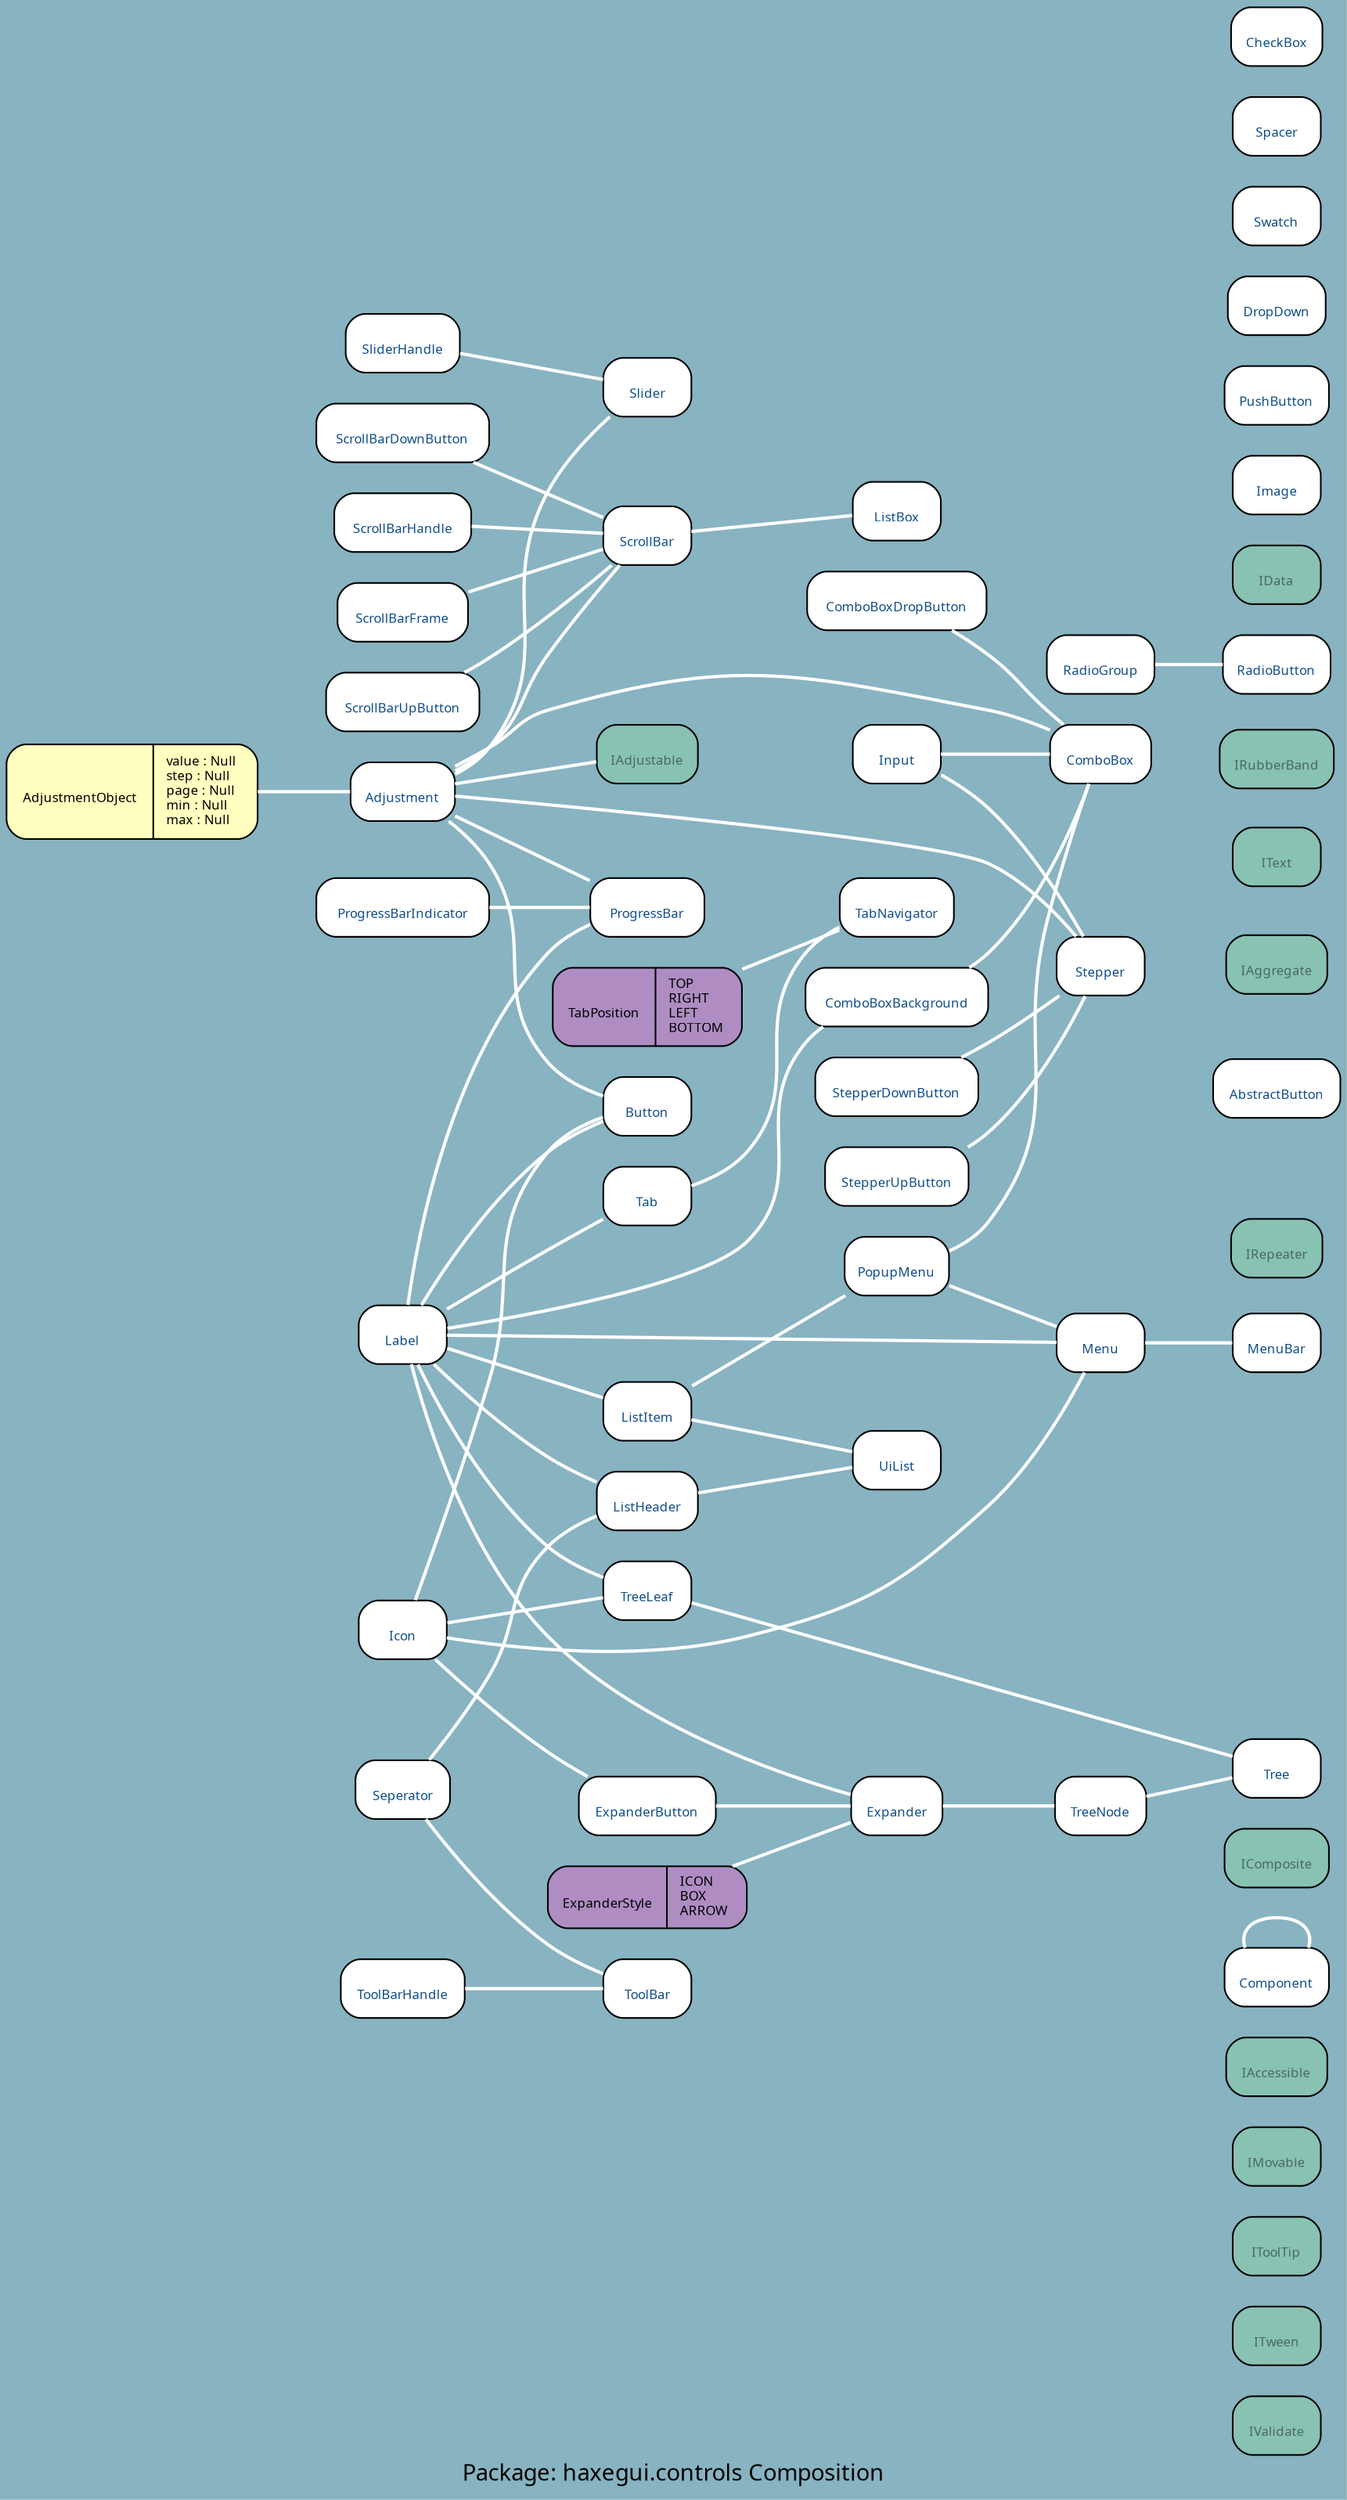 digraph uml {
	graph [label="Package: haxegui.controls Composition", ratio=compress, rankdir=RL, smoothing=avg_dist, overlap=false, fontname="DejaVu Sans Condenesed", fontsize=14, bgcolor="#88B3C1", fontcolor=black];
	node [label="\N", fontname="DejaVu Sans Condenesed", fontsize=8, shape=record, color=black, fontcolor=black];
	edge [fontname="DejaVu Sans Condenesed", fontsize=8, color=black, fontcolor=black];
	graph [lp="411,12",
		bb="0,0,822,1500"];
	"haxegui.controls.IValidate" [label="{\nIValidate}", fontcolor="#496962", style="rounded,filled", fillcolor="#88c2b3", URL="../types/haxegui/controls/IValidate.html", tooltip="\nIValidate", pos="782,43", rects="755,25,809,61", width="0.75", height="0.50"];
	"haxegui.controls.ITween" [label="{\nITween}", fontcolor="#496962", style="rounded,filled", fillcolor="#88c2b3", URL="../types/haxegui/controls/ITween.html", tooltip="\nITween", pos="782,97", rects="755,79,809,115", width="0.75", height="0.50"];
	"haxegui.controls.IToolTip" [label="{\nIToolTip}", fontcolor="#496962", style="rounded,filled", fillcolor="#88c2b3", URL="../types/haxegui/controls/IToolTip.html", tooltip="\nIToolTip", pos="782,151", rects="755,133,809,169", width="0.75", height="0.50"];
	"haxegui.controls.IMovable" [label="{\nIMovable}", fontcolor="#496962", style="rounded,filled", fillcolor="#88c2b3", URL="../types/haxegui/controls/IMovable.html", tooltip="\nIMovable", pos="782,205", rects="755,187,809,223", width="0.75", height="0.50"];
	"haxegui.controls.IAccessible" [label="{\nIAccessible}", fontcolor="#496962", style="rounded,filled", fillcolor="#88c2b3", URL="../types/haxegui/controls/IAccessible.html", tooltip="\nIAccessible", pos="782,259", rects="751,241,814,277", width="0.86", height="0.50"];
	"haxegui.controls.Component" [label="{\nComponent}", fontcolor="#104E8B", style="rounded,filled", fillcolor=white, URL="../types/haxegui/controls/Component.html", tooltip="\nComponent", pos="782,313", rects="750,295,815,331", width="0.89", height="0.50"];
	"haxegui.controls.IComposite" [label="{\nIComposite}", fontcolor="#496962", style="rounded,filled", fillcolor="#88c2b3", URL="../types/haxegui/controls/IComposite.html", tooltip="\nIComposite", pos="782,385", rects="750,367,814,403", width="0.89", height="0.50"];
	"haxegui.controls.ProgressBarIndicator" [label="{\nProgressBarIndicator}", fontcolor="#104E8B", style="rounded,filled", fillcolor=white, URL="../types/haxegui/controls/ProgressBarIndicator.html", tooltip="\nProgressBarIndicator", pos="244,958", rects="191,940,298,976", width="1.47", height="0.50"];
	"haxegui.controls.IAdjustable" [label="{\nIAdjustable}", fontcolor="#496962", style="rounded,filled", fillcolor="#88c2b3", URL="../types/haxegui/controls/IAdjustable.html", tooltip="\nIAdjustable", pos="395,1050", rects="364,1032,427,1068", width="0.86", height="0.50"];
	"haxegui.controls.Adjustment" [label="{\nAdjustment}", fontcolor="#104E8B", style="rounded,filled", fillcolor=white, URL="../types/haxegui/controls/Adjustment.html", tooltip="\nAdjustment", pos="244,1023", rects="212,1005,276,1041", width="0.89", height="0.50"];
	"haxegui.controls.ProgressBar" [label="{\nProgressBar}", fontcolor="#104E8B", style="rounded,filled", fillcolor=white, URL="../types/haxegui/controls/ProgressBar.html", tooltip="\nProgressBar", pos="395,958", rects="360,940,430,976", width="0.97", height="0.50"];
	"haxegui.controls.Label" [label="{\nLabel}", fontcolor="#104E8B", style="rounded,filled", fillcolor=white, URL="../types/haxegui/controls/Label.html", tooltip="\nLabel", pos="244,700", rects="217,682,271,718", width="0.75", height="0.50"];
	"haxegui.controls.IRepeater" [label="{\nIRepeater}", fontcolor="#496962", style="rounded,filled", fillcolor="#88c2b3", URL="../types/haxegui/controls/IRepeater.html", tooltip="\nIRepeater", pos="782,753", rects="754,735,811,771", width="0.78", height="0.50"];
	"haxegui.controls.AbstractButton" [label="{\nAbstractButton}", fontcolor="#104E8B", style="rounded,filled", fillcolor=white, URL="../types/haxegui/controls/AbstractButton.html", tooltip="\nAbstractButton", pos="782,849", rects="743,831,822,867", width="1.08", height="0.50"];
	"haxegui.controls.IAggregate" [label="{\nIAggregate}", fontcolor="#496962", style="rounded,filled", fillcolor="#88c2b3", URL="../types/haxegui/controls/IAggregate.html", tooltip="\nIAggregate", pos="782,924", rects="751,906,813,942", width="0.86", height="0.50"];
	"haxegui.controls.SliderHandle" [label="{\nSliderHandle}", fontcolor="#104E8B", style="rounded,filled", fillcolor=white, URL="../types/haxegui/controls/SliderHandle.html", tooltip="\nSliderHandle", pos="244,1293", rects="209,1275,279,1311", width="0.97", height="0.50"];
	"haxegui.controls.Slider" [label="{\nSlider}", fontcolor="#104E8B", style="rounded,filled", fillcolor=white, URL="../types/haxegui/controls/Slider.html", tooltip="\nSlider", pos="395,1266", rects="368,1248,422,1284", width="0.75", height="0.50"];
	"haxegui.controls.IText" [label="{\nIText}", fontcolor="#496962", style="rounded,filled", fillcolor="#88c2b3", URL="../types/haxegui/controls/IText.html", tooltip="\nIText", pos="782,988", rects="755,970,809,1006", width="0.75", height="0.50"];
	"haxegui.controls.IRubberBand" [label="{\nIRubberBand}", fontcolor="#496962", style="rounded,filled", fillcolor="#88c2b3", URL="../types/haxegui/controls/IRubberBand.html", tooltip="\nIRubberBand", pos="782,1047", rects="747,1029,817,1065", width="0.97", height="0.50"];
	"haxegui.controls.ToolBarHandle" [label="{\nToolBarHandle}", fontcolor="#104E8B", style="rounded,filled", fillcolor=white, URL="../types/haxegui/controls/ToolBarHandle.html", tooltip="\nToolBarHandle", pos="244,306", rects="206,288,283,324", width="1.06", height="0.50"];
	"haxegui.controls.ToolBar" [label="{\nToolBar}", fontcolor="#104E8B", style="rounded,filled", fillcolor=white, URL="../types/haxegui/controls/ToolBar.html", tooltip="\nToolBar", pos="395,306", rects="368,288,422,324", width="0.75", height="0.50"];
	"haxegui.controls.Seperator" [label="{\nSeperator}", fontcolor="#104E8B", style="rounded,filled", fillcolor=white, URL="../types/haxegui/controls/Seperator.html", tooltip="\nSeperator", pos="244,426", rects="215,408,274,444", width="0.81", height="0.50"];
	"haxegui.controls.Input" [label="{\nInput}", fontcolor="#104E8B", style="rounded,filled", fillcolor=white, URL="../types/haxegui/controls/Input.html", tooltip="\nInput", pos="548,1050", rects="521,1032,575,1068", width="0.75", height="0.50"];
	"haxegui.controls.RadioGroup" [label="{\nRadioGroup}", fontcolor="#104E8B", style="rounded,filled", fillcolor=white, URL="../types/haxegui/controls/RadioGroup.html", tooltip="\nRadioGroup", pos="673,1104", rects="640,1086,706,1122", width="0.92", height="0.50"];
	"haxegui.controls.Button" [label="{\nButton}", fontcolor="#104E8B", style="rounded,filled", fillcolor=white, URL="../types/haxegui/controls/Button.html", tooltip="\nButton", pos="395,838", rects="368,820,422,856", width="0.75", height="0.50"];
	"haxegui.controls.Icon" [label="{\nIcon}", fontcolor="#104E8B", style="rounded,filled", fillcolor=white, URL="../types/haxegui/controls/Icon.html", tooltip="\nIcon", pos="244,523", rects="217,505,271,541", width="0.75", height="0.50"];
	"haxegui.controls.RadioButton" [label="{\nRadioButton}", fontcolor="#104E8B", style="rounded,filled", fillcolor=white, URL="../types/haxegui/controls/RadioButton.html", tooltip="\nRadioButton", pos="782,1104", rects="749,1086,816,1122", width="0.92", height="0.50"];
	"haxegui.controls.AdjustmentObject" [label="{\nAdjustmentObject|value : Null\lstep : Null\lpage : Null\lmin : Null\lmax : Null\l}", style="rounded,filled", fillcolor="#ffffbf", pos="77,1023", rects="0,994,91,1052 91,994,154,1052", width="2.14", height="0.81"];
	"haxegui.controls.ScrollBarUpButton" [label="{\nScrollBarUpButton}", fontcolor="#104E8B", style="rounded,filled", fillcolor=white, URL="../types/haxegui/controls/ScrollBarUpButton.html", tooltip="\nScrollBarUpButton", pos="244,1077", rects="197,1059,291,1095", width="1.31", height="0.50"];
	"haxegui.controls.ScrollBarDownButton" [label="{\nScrollBarDownButton}", fontcolor="#104E8B", style="rounded,filled", fillcolor=white, URL="../types/haxegui/controls/ScrollBarDownButton.html", tooltip="\nScrollBarDownButton", pos="244,1239", rects="191,1221,297,1257", width="1.47", height="0.50"];
	"haxegui.controls.ScrollBarHandle" [label="{\nScrollBarHandle}", fontcolor="#104E8B", style="rounded,filled", fillcolor=white, URL="../types/haxegui/controls/ScrollBarHandle.html", tooltip="\nScrollBarHandle", pos="244,1185", rects="202,1167,286,1203", width="1.17", height="0.50"];
	"haxegui.controls.ScrollBarFrame" [label="{\nScrollBarFrame}", fontcolor="#104E8B", style="rounded,filled", fillcolor=white, URL="../types/haxegui/controls/ScrollBarFrame.html", tooltip="\nScrollBarFrame", pos="244,1131", rects="204,1113,285,1149", width="1.11", height="0.50"];
	"haxegui.controls.ScrollBar" [label="{\nScrollBar}", fontcolor="#104E8B", style="rounded,filled", fillcolor=white, URL="../types/haxegui/controls/ScrollBar.html", tooltip="\nScrollBar", pos="395,1164", rects="368,1146,423,1182", width="0.75", height="0.50"];
	"haxegui.controls.Tab" [label="{\nTab}", fontcolor="#104E8B", style="rounded,filled", fillcolor=white, URL="../types/haxegui/controls/Tab.html", tooltip="\nTab", pos="395,784", rects="368,766,422,802", width="0.75", height="0.50"];
	"haxegui.controls.TabPosition" [label="{\nTabPosition|TOP\lRIGHT\lLEFT\lBOTTOM\l}", style="rounded,filled", fillcolor="#af8dc3", pos="395,898", rects="337,874,401,922 401,874,454,922", width="1.61", height="0.67"];
	"haxegui.controls.TabNavigator" [label="{\nTabNavigator}", fontcolor="#104E8B", style="rounded,filled", fillcolor=white, URL="../types/haxegui/controls/TabNavigator.html", tooltip="\nTabNavigator", pos="548,958", rects="513,940,584,976", width="0.97", height="0.50"];
	"haxegui.controls.ExpanderStyle" [label="{\nExpanderStyle|ICON\lBOX\lARROW\l}", style="rounded,filled", fillcolor="#af8dc3", pos="395,361", rects="334,342,411,380 411,342,456,380", width="1.69", height="0.53"];
	"haxegui.controls.ExpanderButton" [label="{\nExpanderButton}", fontcolor="#104E8B", style="rounded,filled", fillcolor=white, URL="../types/haxegui/controls/ExpanderButton.html", tooltip="\nExpanderButton", pos="395,416", rects="353,398,437,434", width="1.17", height="0.50"];
	"haxegui.controls.Expander" [label="{\nExpander}", fontcolor="#104E8B", style="rounded,filled", fillcolor=white, URL="../types/haxegui/controls/Expander.html", tooltip="\nExpander", pos="548,416", rects="520,398,576,434", width="0.78", height="0.50"];
	"haxegui.controls.ListHeader" [label="{\nListHeader}", fontcolor="#104E8B", style="rounded,filled", fillcolor=white, URL="../types/haxegui/controls/ListHeader.html", tooltip="\nListHeader", pos="395,600", rects="364,582,426,618", width="0.86", height="0.50"];
	"haxegui.controls.ListItem" [label="{\nListItem}", fontcolor="#104E8B", style="rounded,filled", fillcolor=white, URL="../types/haxegui/controls/ListItem.html", tooltip="\nListItem", pos="395,654", rects="368,636,422,672", width="0.75", height="0.50"];
	"haxegui.controls.IData" [label="{\nIData}", fontcolor="#496962", style="rounded,filled", fillcolor="#88c2b3", URL="../types/haxegui/controls/IData.html", tooltip="\nIData", pos="782,1158", rects="755,1140,809,1176", width="0.75", height="0.50"];
	"haxegui.controls.UiList" [label="{\nUiList}", fontcolor="#104E8B", style="rounded,filled", fillcolor=white, URL="../types/haxegui/controls/UiList.html", tooltip="\nUiList", pos="548,625", rects="521,607,575,643", width="0.75", height="0.50"];
	"haxegui.controls.ListBox" [label="{\nListBox}", fontcolor="#104E8B", style="rounded,filled", fillcolor=white, URL="../types/haxegui/controls/ListBox.html", tooltip="\nListBox", pos="548,1196", rects="521,1178,575,1214", width="0.75", height="0.50"];
	"haxegui.controls.Image" [label="{\nImage}", fontcolor="#104E8B", style="rounded,filled", fillcolor=white, URL="../types/haxegui/controls/Image.html", tooltip="\nImage", pos="782,1212", rects="755,1194,809,1230", width="0.75", height="0.50"];
	"haxegui.controls.PushButton" [label="{\nPushButton}", fontcolor="#104E8B", style="rounded,filled", fillcolor=white, URL="../types/haxegui/controls/PushButton.html", tooltip="\nPushButton", pos="782,1266", rects="750,1248,815,1284", width="0.89", height="0.50"];
	"haxegui.controls.ComboBoxDropButton" [label="{\nComboBoxDropButton}", fontcolor="#104E8B", style="rounded,filled", fillcolor=white, URL="../types/haxegui/controls/ComboBoxDropButton.html", tooltip="\nComboBoxDropButton", pos="548,1142", rects="493,1124,603,1160", width="1.53", height="0.50"];
	"haxegui.controls.ComboBoxBackground" [label="{\nComboBoxBackground}", fontcolor="#104E8B", style="rounded,filled", fillcolor=white, URL="../types/haxegui/controls/ComboBoxBackground.html", tooltip="\nComboBoxBackground", pos="548,904", rects="492,886,604,922", width="1.56", height="0.50"];
	"haxegui.controls.ComboBox" [label="{\nComboBox}", fontcolor="#104E8B", style="rounded,filled", fillcolor=white, URL="../types/haxegui/controls/ComboBox.html", tooltip="\nComboBox", pos="673,1050", rects="642,1032,704,1068", width="0.86", height="0.50"];
	"haxegui.controls.PopupMenu" [label="{\nPopupMenu}", fontcolor="#104E8B", style="rounded,filled", fillcolor=white, URL="../types/haxegui/controls/PopupMenu.html", tooltip="\nPopupMenu", pos="548,742", rects="516,724,581,760", width="0.89", height="0.50"];
	"haxegui.controls.DropDown" [label="{\nDropDown}", fontcolor="#104E8B", style="rounded,filled", fillcolor=white, URL="../types/haxegui/controls/DropDown.html", tooltip="\nDropDown", pos="782,1320", rects="752,1302,812,1338", width="0.83", height="0.50"];
	"haxegui.controls.StepperUpButton" [label="{\nStepperUpButton}", fontcolor="#104E8B", style="rounded,filled", fillcolor=white, URL="../types/haxegui/controls/StepperUpButton.html", tooltip="\nStepperUpButton", pos="548,796", rects="504,778,593,814", width="1.22", height="0.50"];
	"haxegui.controls.StepperDownButton" [label="{\nStepperDownButton}", fontcolor="#104E8B", style="rounded,filled", fillcolor=white, URL="../types/haxegui/controls/StepperDownButton.html", tooltip="\nStepperDownButton", pos="548,850", rects="498,832,599,868", width="1.39", height="0.50"];
	"haxegui.controls.Stepper" [label="{\nStepper}", fontcolor="#104E8B", style="rounded,filled", fillcolor=white, URL="../types/haxegui/controls/Stepper.html", tooltip="\nStepper", pos="673,923", rects="646,905,700,941", width="0.75", height="0.50"];
	"haxegui.controls.Swatch" [label="{\nSwatch}", fontcolor="#104E8B", style="rounded,filled", fillcolor=white, URL="../types/haxegui/controls/Swatch.html", tooltip="\nSwatch", pos="782,1374", rects="755,1356,809,1392", width="0.75", height="0.50"];
	"haxegui.controls.TreeLeaf" [label="{\nTreeLeaf}", fontcolor="#104E8B", style="rounded,filled", fillcolor=white, URL="../types/haxegui/controls/TreeLeaf.html", tooltip="\nTreeLeaf", pos="395,546", rects="368,528,422,564", width="0.75", height="0.50"];
	"haxegui.controls.TreeNode" [label="{\nTreeNode}", fontcolor="#104E8B", style="rounded,filled", fillcolor=white, URL="../types/haxegui/controls/TreeNode.html", tooltip="\nTreeNode", pos="673,416", rects="645,398,701,434", width="0.78", height="0.50"];
	"haxegui.controls.Tree" [label="{\nTree}", fontcolor="#104E8B", style="rounded,filled", fillcolor=white, URL="../types/haxegui/controls/Tree.html", tooltip="\nTree", pos="782,439", rects="755,421,809,457", width="0.75", height="0.50"];
	"haxegui.controls.Spacer" [label="{\nSpacer}", fontcolor="#104E8B", style="rounded,filled", fillcolor=white, URL="../types/haxegui/controls/Spacer.html", tooltip="\nSpacer", pos="782,1428", rects="755,1410,809,1446", width="0.75", height="0.50"];
	"haxegui.controls.Menu" [label="{\nMenu}", fontcolor="#104E8B", style="rounded,filled", fillcolor=white, URL="../types/haxegui/controls/Menu.html", tooltip="\nMenu", pos="673,696", rects="646,678,700,714", width="0.75", height="0.50"];
	"haxegui.controls.MenuBar" [label="{\nMenuBar}", fontcolor="#104E8B", style="rounded,filled", fillcolor=white, URL="../types/haxegui/controls/MenuBar.html", tooltip="\nMenuBar", pos="782,696", rects="755,678,809,714", width="0.75", height="0.50"];
	"haxegui.controls.CheckBox" [label="{\nCheckBox}", fontcolor="#104E8B", style="rounded,filled", fillcolor=white, URL="../types/haxegui/controls/CheckBox.html", tooltip="\nCheckBox", pos="782,1482", rects="754,1464,811,1500", width="0.78", height="0.50"];
	"haxegui.controls.Component" -> "haxegui.controls.Component" [color=white, style=bold, arrowhead=none, arrowtail=diamond, arrowsize=1, pos="s,802,331 800,343 796,347 791,349 782,349 766,349 759,341 762,331"];
	"haxegui.controls.IAdjustable" -> "haxegui.controls.Adjustment" [color=white, style=bold, arrowhead=none, arrowtail=diamond, arrowsize=1, pos="s,364,1044 352,1042 328,1037 298,1032 276,1029"];
	"haxegui.controls.ProgressBar" -> "haxegui.controls.ProgressBarIndicator" [color=white, style=bold, arrowhead=none, arrowtail=diamond, arrowsize=1, pos="s,360,958 348,958 332,958 314,958 298,958"];
	"haxegui.controls.ProgressBar" -> "haxegui.controls.Label" [color=white, style=bold, arrowhead=none, arrowtail=diamond, arrowsize=1, pos="s,360,948 349,943 344,939 338,935 334,931 273,868 252,761 246,718"];
	"haxegui.controls.ProgressBar" -> "haxegui.controls.Adjustment" [color=white, style=bold, arrowhead=none, arrowtail=diamond, arrowsize=1, pos="s,360,973 349,978 326,988 297,1000 276,1009"];
	"haxegui.controls.Slider" -> "haxegui.controls.SliderHandle" [color=white, style=bold, arrowhead=none, arrowtail=diamond, arrowsize=1, pos="s,368,1271 356,1273 332,1278 302,1283 279,1287"];
	"haxegui.controls.Slider" -> "haxegui.controls.Adjustment" [color=white, style=bold, arrowhead=none, arrowtail=diamond, arrowsize=1, pos="s,376,1248 368,1239 356,1225 343,1208 334,1191 304,1133 338,1100 298,1050 292,1043 284,1038 276,1034"];
	"haxegui.controls.ToolBar" -> "haxegui.controls.ToolBarHandle" [color=white, style=bold, arrowhead=none, arrowtail=diamond, arrowsize=1, pos="s,368,306 356,306 333,306 306,306 283,306"];
	"haxegui.controls.ToolBar" -> "haxegui.controls.Seperator" [color=white, style=bold, arrowhead=none, arrowtail=diamond, arrowsize=1, pos="s,368,316 357,321 349,324 341,328 334,333 303,355 274,388 258,408"];
	"haxegui.controls.Button" -> "haxegui.controls.Label" [color=white, style=bold, arrowhead=none, arrowtail=diamond, arrowsize=1, pos="s,368,829 357,824 349,821 341,816 334,811 299,784 270,742 255,718"];
	"haxegui.controls.Button" -> "haxegui.controls.Icon" [color=white, style=bold, arrowhead=none, arrowtail=diamond, arrowsize=1, pos="s,368,832 357,827 348,823 340,818 334,811 292,762 316,733 298,673 283,625 262,569 251,541"];
	"haxegui.controls.Button" -> "haxegui.controls.Adjustment" [color=white, style=bold, arrowhead=none, arrowtail=diamond, arrowsize=1, pos="s,368,844 357,849 348,853 340,858 334,865 297,906 330,939 298,985 292,993 284,999 276,1005"];
	"haxegui.controls.RadioButton" -> "haxegui.controls.RadioGroup" [color=white, style=bold, arrowhead=none, arrowtail=diamond, arrowsize=1, pos="s,749,1104 737,1104 727,1104 716,1104 706,1104"];
	"haxegui.controls.Adjustment" -> "haxegui.controls.AdjustmentObject" [color=white, style=bold, arrowhead=none, arrowtail=diamond, arrowsize=1, pos="s,212,1023 200,1023 186,1023 169,1023 154,1023"];
	"haxegui.controls.ScrollBar" -> "haxegui.controls.ScrollBarFrame" [color=white, style=bold, arrowhead=none, arrowtail=diamond, arrowsize=1, pos="s,368,1158 356,1155 334,1151 307,1145 285,1140"];
	"haxegui.controls.ScrollBar" -> "haxegui.controls.ScrollBarHandle" [color=white, style=bold, arrowhead=none, arrowtail=diamond, arrowsize=1, pos="s,368,1168 356,1170 334,1173 308,1176 286,1179"];
	"haxegui.controls.ScrollBar" -> "haxegui.controls.ScrollBarUpButton" [color=white, style=bold, arrowhead=none, arrowtail=diamond, arrowsize=1, pos="s,368,1146 358,1140 340,1129 318,1115 298,1104 293,1101 287,1098 282,1095"];
	"haxegui.controls.ScrollBar" -> "haxegui.controls.ScrollBarDownButton" [color=white, style=bold, arrowhead=none, arrowtail=diamond, arrowsize=1, pos="s,368,1178 357,1183 333,1195 303,1210 280,1221"];
	"haxegui.controls.ScrollBar" -> "haxegui.controls.Adjustment" [color=white, style=bold, arrowhead=none, arrowtail=diamond, arrowsize=1, pos="s,372,1146 363,1138 353,1130 342,1120 334,1110 314,1086 320,1071 298,1050 292,1044 284,1039 276,1035"];
	"haxegui.controls.Tab" -> "haxegui.controls.Label" [color=white, style=bold, arrowhead=none, arrowtail=diamond, arrowsize=1, pos="s,368,770 357,764 349,760 341,756 334,752 313,740 289,726 271,716"];
	"haxegui.controls.TabNavigator" -> "haxegui.controls.TabPosition" [color=white, style=bold, arrowhead=none, arrowtail=diamond, arrowsize=1, pos="s,513,944 502,939 487,934 470,927 454,921"];
	"haxegui.controls.TabNavigator" -> "haxegui.controls.Tab" [color=white, style=bold, arrowhead=none, arrowtail=diamond, arrowsize=1, pos="s,513,947 502,941 498,938 495,935 492,931 455,888 492,852 456,811 447,801 434,794 422,790"];
	"haxegui.controls.ExpanderButton" -> "haxegui.controls.Icon" [color=white, style=bold, arrowhead=none, arrowtail=diamond, arrowsize=1, pos="s,357,434 346,440 342,443 338,445 334,448 308,465 281,489 263,505"];
	"haxegui.controls.Expander" -> "haxegui.controls.ExpanderStyle" [color=white, style=bold, arrowhead=none, arrowtail=diamond, arrowsize=1, pos="s,520,406 509,402 490,395 468,387 448,380"];
	"haxegui.controls.Expander" -> "haxegui.controls.ExpanderButton" [color=white, style=bold, arrowhead=none, arrowtail=diamond, arrowsize=1, pos="s,520,416 508,416 486,416 460,416 437,416"];
	"haxegui.controls.Expander" -> "haxegui.controls.Label" [color=white, style=bold, arrowhead=none, arrowtail=diamond, arrowsize=1, pos="s,520,423 508,426 461,441 384,470 334,519 285,567 259,646 249,682"];
	"haxegui.controls.ListHeader" -> "haxegui.controls.Label" [color=white, style=bold, arrowhead=none, arrowtail=diamond, arrowsize=1, pos="s,364,612 352,617 346,620 340,623 334,627 308,643 280,666 263,682"];
	"haxegui.controls.ListHeader" -> "haxegui.controls.Seperator" [color=white, style=bold, arrowhead=none, arrowtail=diamond, arrowsize=1, pos="s,364,591 353,586 346,583 339,578 334,573 307,546 317,528 298,496 286,478 271,458 259,444"];
	"haxegui.controls.ListItem" -> "haxegui.controls.Label" [color=white, style=bold, arrowhead=none, arrowtail=diamond, arrowsize=1, pos="s,368,662 357,666 329,674 295,685 271,692"];
	"haxegui.controls.UiList" -> "haxegui.controls.ListHeader" [color=white, style=bold, arrowhead=none, arrowtail=diamond, arrowsize=1, pos="s,521,621 509,619 483,614 450,609 426,605"];
	"haxegui.controls.UiList" -> "haxegui.controls.ListItem" [color=white, style=bold, arrowhead=none, arrowtail=diamond, arrowsize=1, pos="s,521,630 509,632 482,637 446,644 422,649"];
	"haxegui.controls.ListBox" -> "haxegui.controls.ScrollBar" [color=white, style=bold, arrowhead=none, arrowtail=diamond, arrowsize=1, pos="s,521,1190 509,1188 482,1182 447,1175 423,1170"];
	"haxegui.controls.ComboBoxBackground" -> "haxegui.controls.Label" [color=white, style=bold, arrowhead=none, arrowtail=diamond, arrowsize=1, pos="s,502,886 493,878 493,878 492,877 492,877 455,834 495,795 456,757 430,731 322,712 271,704"];
	"haxegui.controls.ComboBox" -> "haxegui.controls.Adjustment" [color=white, style=bold, arrowhead=none, arrowtail=diamond, arrowsize=1, pos="s,642,1065 630,1069 622,1072 613,1075 604,1077 486,1099 447,1114 334,1077 315,1070 315,1060 298,1050 291,1045 283,1041 276,1038"];
	"haxegui.controls.ComboBox" -> "haxegui.controls.ComboBoxBackground" [color=white, style=bold, arrowhead=none, arrowtail=diamond, arrowsize=1, pos="s,666,1032 661,1021 650,994 631,956 604,931 600,928 596,925 592,922"];
	"haxegui.controls.ComboBox" -> "haxegui.controls.ComboBoxDropButton" [color=white, style=bold, arrowhead=none, arrowtail=diamond, arrowsize=1, pos="s,650,1068 641,1076 641,1076 640,1077 640,1077 623,1091 621,1097 604,1110 597,1115 589,1120 582,1124"];
	"haxegui.controls.ComboBox" -> "haxegui.controls.Input" [color=white, style=bold, arrowhead=none, arrowtail=diamond, arrowsize=1, pos="s,642,1050 630,1050 612,1050 591,1050 575,1050"];
	"haxegui.controls.ComboBox" -> "haxegui.controls.PopupMenu" [color=white, style=bold, arrowhead=none, arrowtail=diamond, arrowsize=1, pos="s,666,1032 662,1021 655,1001 646,974 640,950 619,870 654,833 604,769 598,761 590,756 581,752"];
	"haxegui.controls.Stepper" -> "haxegui.controls.StepperUpButton" [color=white, style=bold, arrowhead=none, arrowtail=diamond, arrowsize=1, pos="s,664,905 658,894 646,872 627,843 604,823 600,820 596,817 592,814"];
	"haxegui.controls.Stepper" -> "haxegui.controls.StepperDownButton" [color=white, style=bold, arrowhead=none, arrowtail=diamond, arrowsize=1, pos="s,648,905 638,898 627,891 615,883 604,877 599,874 593,871 588,868"];
	"haxegui.controls.Stepper" -> "haxegui.controls.Input" [color=white, style=bold, arrowhead=none, arrowtail=diamond, arrowsize=1, pos="s,663,941 657,951 644,972 625,999 604,1018 595,1025 585,1032 575,1037"];
	"haxegui.controls.Stepper" -> "haxegui.controls.Adjustment" [color=white, style=bold, arrowhead=none, arrowtail=diamond, arrowsize=1, pos="s,658,941 650,950 637,963 622,977 604,985 545,1010 353,1019 276,1022"];
	"haxegui.controls.TreeLeaf" -> "haxegui.controls.Icon" [color=white, style=bold, arrowhead=none, arrowtail=diamond, arrowsize=1, pos="s,368,542 356,540 329,536 294,530 271,527"];
	"haxegui.controls.TreeLeaf" -> "haxegui.controls.Label" [color=white, style=bold, arrowhead=none, arrowtail=diamond, arrowsize=1, pos="s,368,554 357,559 349,563 341,568 334,573 296,604 266,655 253,682"];
	"haxegui.controls.TreeNode" -> "haxegui.controls.Expander" [color=white, style=bold, arrowhead=none, arrowtail=diamond, arrowsize=1, pos="s,645,416 633,416 614,416 593,416 576,416"];
	"haxegui.controls.Tree" -> "haxegui.controls.TreeNode" [color=white, style=bold, arrowhead=none, arrowtail=diamond, arrowsize=1, pos="s,755,433 743,430 729,427 714,424 701,422"];
	"haxegui.controls.Tree" -> "haxegui.controls.TreeLeaf" [color=white, style=bold, arrowhead=none, arrowtail=diamond, arrowsize=1, pos="s,755,447 743,450 665,471 489,520 422,538"];
	"haxegui.controls.Menu" -> "haxegui.controls.Label" [color=white, style=bold, arrowhead=none, arrowtail=diamond, arrowsize=1, pos="s,646,696 634,696 548,697 344,699 271,700"];
	"haxegui.controls.Menu" -> "haxegui.controls.Icon" [color=white, style=bold, arrowhead=none, arrowtail=diamond, arrowsize=1, pos="s,663,678 657,667 645,646 626,617 604,598 548,548 528,537 456,519 391,503 312,512 271,518"];
	"haxegui.controls.Menu" -> "haxegui.controls.PopupMenu" [color=white, style=bold, arrowhead=none, arrowtail=diamond, arrowsize=1, pos="s,646,706 635,710 617,717 597,724 581,730"];
	"haxegui.controls.MenuBar" -> "haxegui.controls.Menu" [color=white, style=bold, arrowhead=none, arrowtail=diamond, arrowsize=1, pos="s,755,696 743,696 729,696 713,696 700,696"];
	"haxegui.controls.PopupMenu" -> "haxegui.controls.ListItem" [color=white, style=bold, arrowhead=none, arrowtail=diamond, arrowsize=1, pos="s,517,724 506,718 480,703 446,683 422,670"];
}
